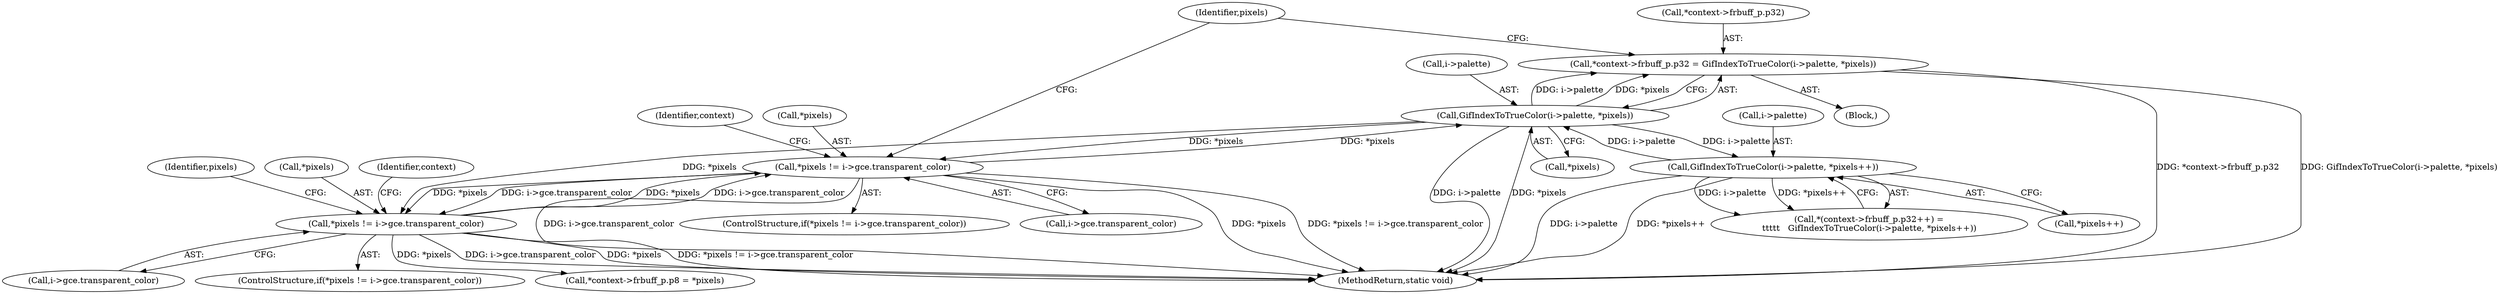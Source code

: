 digraph "0_ngiflib_37d939a6f511d16d4c95678025c235fe62e6417a_0@pointer" {
"1000272" [label="(Call,*context->frbuff_p.p32 = GifIndexToTrueColor(i->palette, *pixels))"];
"1000279" [label="(Call,GifIndexToTrueColor(i->palette, *pixels))"];
"1000193" [label="(Call,GifIndexToTrueColor(i->palette, *pixels++))"];
"1000263" [label="(Call,*pixels != i->gce.transparent_color)"];
"1000223" [label="(Call,*pixels != i->gce.transparent_color)"];
"1000263" [label="(Call,*pixels != i->gce.transparent_color)"];
"1000197" [label="(Call,*pixels++)"];
"1000266" [label="(Call,i->gce.transparent_color)"];
"1000280" [label="(Call,i->palette)"];
"1000273" [label="(Call,*context->frbuff_p.p32)"];
"1000276" [label="(Identifier,context)"];
"1000272" [label="(Call,*context->frbuff_p.p32 = GifIndexToTrueColor(i->palette, *pixels))"];
"1000222" [label="(ControlStructure,if(*pixels != i->gce.transparent_color))"];
"1000224" [label="(Call,*pixels)"];
"1000231" [label="(Call,*context->frbuff_p.p8 = *pixels)"];
"1000226" [label="(Call,i->gce.transparent_color)"];
"1000194" [label="(Call,i->palette)"];
"1000271" [label="(Block,)"];
"1000283" [label="(Call,*pixels)"];
"1000223" [label="(Call,*pixels != i->gce.transparent_color)"];
"1000279" [label="(Call,GifIndexToTrueColor(i->palette, *pixels))"];
"1000185" [label="(Call,*(context->frbuff_p.p32++) =\n\t\t\t\t\t   GifIndexToTrueColor(i->palette, *pixels++))"];
"1000264" [label="(Call,*pixels)"];
"1000235" [label="(Identifier,context)"];
"1000507" [label="(MethodReturn,static void)"];
"1000241" [label="(Identifier,pixels)"];
"1000193" [label="(Call,GifIndexToTrueColor(i->palette, *pixels++))"];
"1000262" [label="(ControlStructure,if(*pixels != i->gce.transparent_color))"];
"1000286" [label="(Identifier,pixels)"];
"1000272" -> "1000271"  [label="AST: "];
"1000272" -> "1000279"  [label="CFG: "];
"1000273" -> "1000272"  [label="AST: "];
"1000279" -> "1000272"  [label="AST: "];
"1000286" -> "1000272"  [label="CFG: "];
"1000272" -> "1000507"  [label="DDG: *context->frbuff_p.p32"];
"1000272" -> "1000507"  [label="DDG: GifIndexToTrueColor(i->palette, *pixels)"];
"1000279" -> "1000272"  [label="DDG: i->palette"];
"1000279" -> "1000272"  [label="DDG: *pixels"];
"1000279" -> "1000283"  [label="CFG: "];
"1000280" -> "1000279"  [label="AST: "];
"1000283" -> "1000279"  [label="AST: "];
"1000279" -> "1000507"  [label="DDG: i->palette"];
"1000279" -> "1000507"  [label="DDG: *pixels"];
"1000279" -> "1000193"  [label="DDG: i->palette"];
"1000279" -> "1000223"  [label="DDG: *pixels"];
"1000279" -> "1000263"  [label="DDG: *pixels"];
"1000193" -> "1000279"  [label="DDG: i->palette"];
"1000263" -> "1000279"  [label="DDG: *pixels"];
"1000193" -> "1000185"  [label="AST: "];
"1000193" -> "1000197"  [label="CFG: "];
"1000194" -> "1000193"  [label="AST: "];
"1000197" -> "1000193"  [label="AST: "];
"1000185" -> "1000193"  [label="CFG: "];
"1000193" -> "1000507"  [label="DDG: i->palette"];
"1000193" -> "1000507"  [label="DDG: *pixels++"];
"1000193" -> "1000185"  [label="DDG: i->palette"];
"1000193" -> "1000185"  [label="DDG: *pixels++"];
"1000263" -> "1000262"  [label="AST: "];
"1000263" -> "1000266"  [label="CFG: "];
"1000264" -> "1000263"  [label="AST: "];
"1000266" -> "1000263"  [label="AST: "];
"1000276" -> "1000263"  [label="CFG: "];
"1000286" -> "1000263"  [label="CFG: "];
"1000263" -> "1000507"  [label="DDG: *pixels"];
"1000263" -> "1000507"  [label="DDG: *pixels != i->gce.transparent_color"];
"1000263" -> "1000507"  [label="DDG: i->gce.transparent_color"];
"1000263" -> "1000223"  [label="DDG: *pixels"];
"1000263" -> "1000223"  [label="DDG: i->gce.transparent_color"];
"1000223" -> "1000263"  [label="DDG: *pixels"];
"1000223" -> "1000263"  [label="DDG: i->gce.transparent_color"];
"1000223" -> "1000222"  [label="AST: "];
"1000223" -> "1000226"  [label="CFG: "];
"1000224" -> "1000223"  [label="AST: "];
"1000226" -> "1000223"  [label="AST: "];
"1000235" -> "1000223"  [label="CFG: "];
"1000241" -> "1000223"  [label="CFG: "];
"1000223" -> "1000507"  [label="DDG: *pixels != i->gce.transparent_color"];
"1000223" -> "1000507"  [label="DDG: i->gce.transparent_color"];
"1000223" -> "1000507"  [label="DDG: *pixels"];
"1000223" -> "1000231"  [label="DDG: *pixels"];
}
